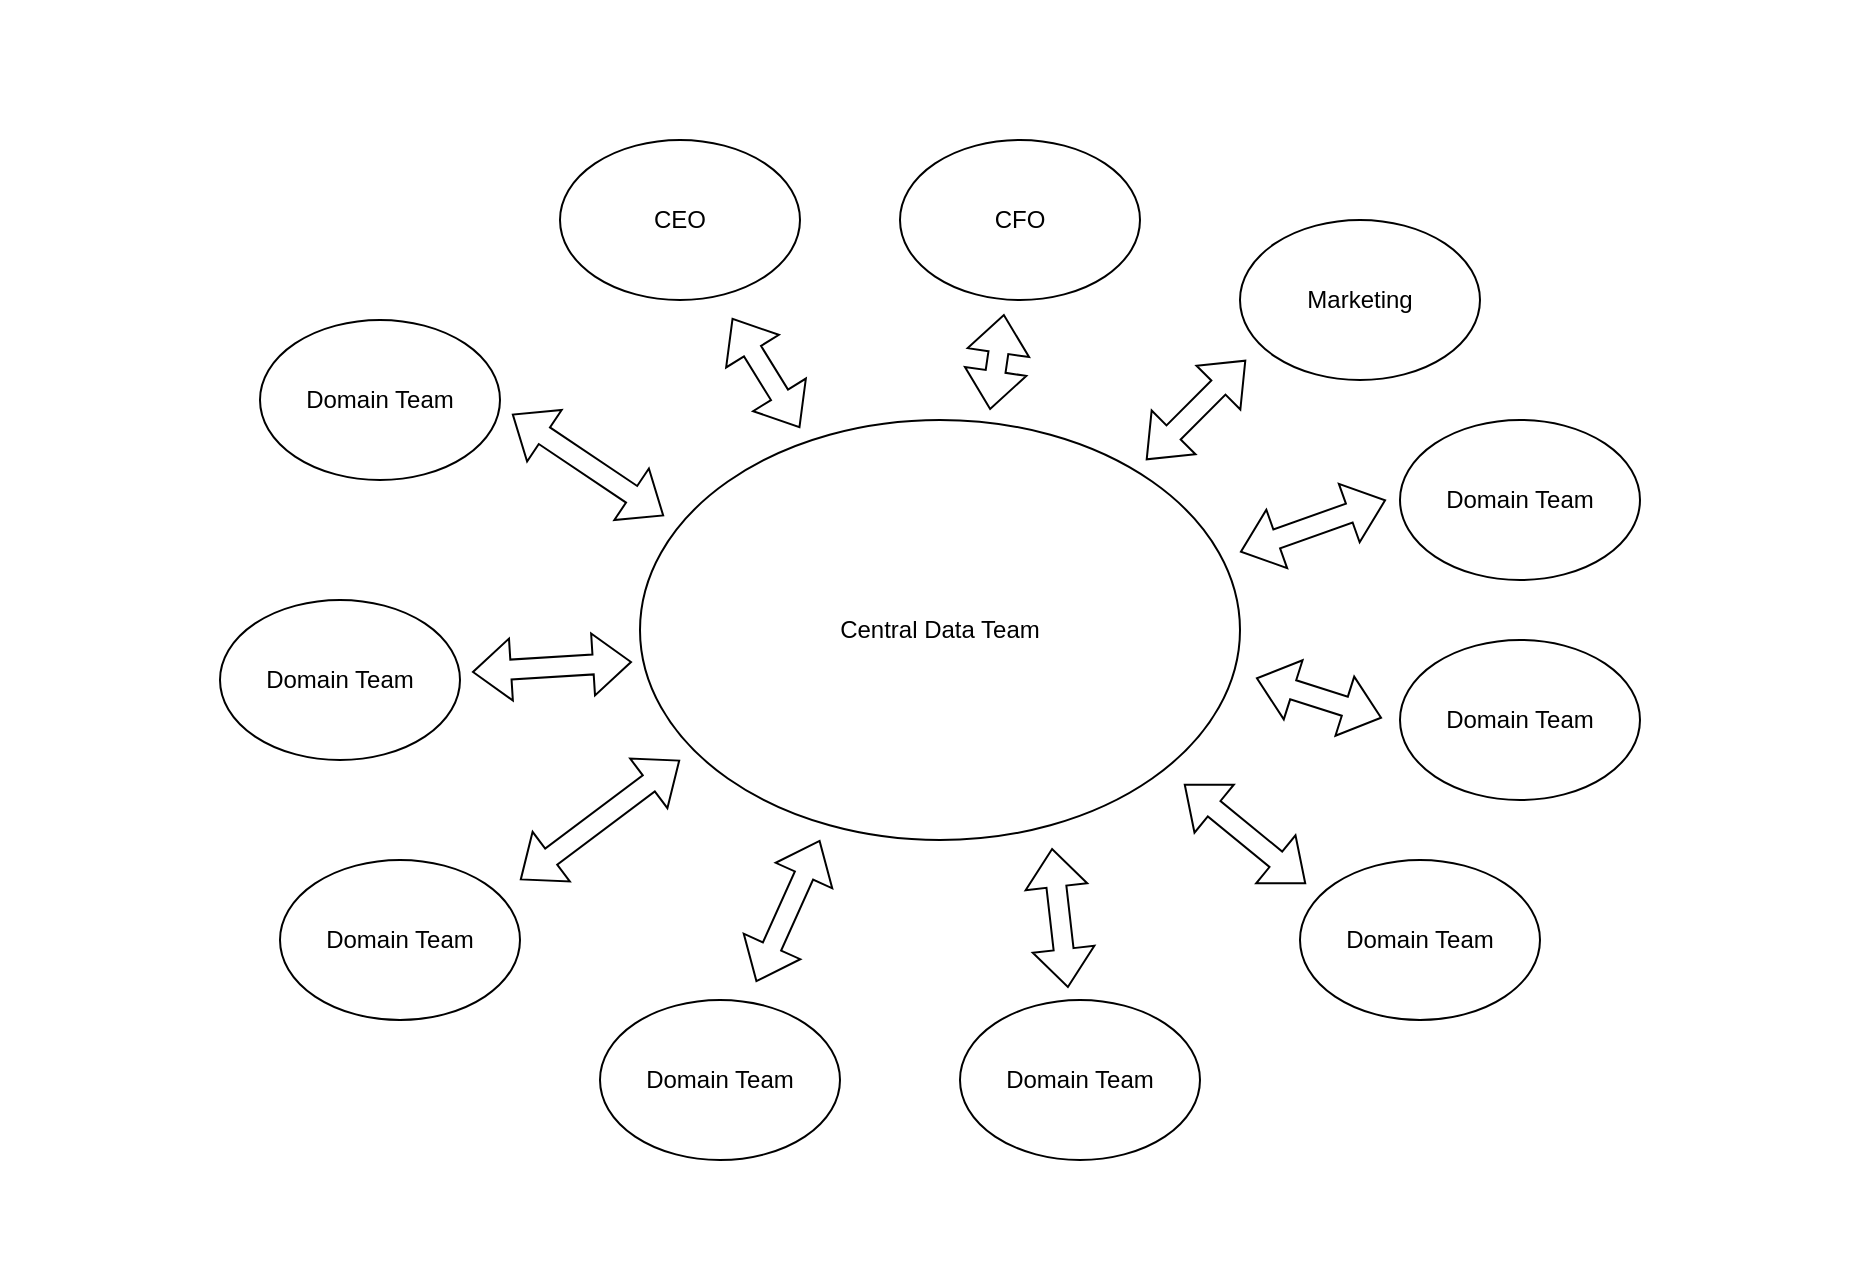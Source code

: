 <mxfile version="15.5.4" type="embed"><diagram id="F44mslXG7EauhRFhVprv" name="Page-2"><mxGraphModel dx="1001" dy="1670" grid="1" gridSize="10" guides="1" tooltips="1" connect="1" arrows="1" fold="1" page="1" pageScale="1" pageWidth="850" pageHeight="1100" math="0" shadow="0"><root><mxCell id="AAQ9BwyIkS6VjVYWZHyZ-0"/><mxCell id="AAQ9BwyIkS6VjVYWZHyZ-1" parent="AAQ9BwyIkS6VjVYWZHyZ-0"/><mxCell id="27" value="" style="rounded=0;whiteSpace=wrap;html=1;fontSize=12;strokeColor=none;" vertex="1" parent="AAQ9BwyIkS6VjVYWZHyZ-1"><mxGeometry y="-40" width="930" height="640" as="geometry"/></mxCell><mxCell id="0" value="Central Data Team" style="ellipse;whiteSpace=wrap;html=1;" vertex="1" parent="AAQ9BwyIkS6VjVYWZHyZ-1"><mxGeometry x="320" y="170" width="300" height="210" as="geometry"/></mxCell><mxCell id="14" value="Marketing" style="ellipse;whiteSpace=wrap;html=1;fontSize=12;" vertex="1" parent="AAQ9BwyIkS6VjVYWZHyZ-1"><mxGeometry x="620" y="70" width="120" height="80" as="geometry"/></mxCell><mxCell id="15" value="Domain Team" style="ellipse;whiteSpace=wrap;html=1;fontSize=12;" vertex="1" parent="AAQ9BwyIkS6VjVYWZHyZ-1"><mxGeometry x="700" y="170" width="120" height="80" as="geometry"/></mxCell><mxCell id="16" value="Domain Team" style="ellipse;whiteSpace=wrap;html=1;fontSize=12;" vertex="1" parent="AAQ9BwyIkS6VjVYWZHyZ-1"><mxGeometry x="700" y="280" width="120" height="80" as="geometry"/></mxCell><mxCell id="17" value="Domain Team" style="ellipse;whiteSpace=wrap;html=1;fontSize=12;" vertex="1" parent="AAQ9BwyIkS6VjVYWZHyZ-1"><mxGeometry x="650" y="390" width="120" height="80" as="geometry"/></mxCell><mxCell id="18" value="Domain Team" style="ellipse;whiteSpace=wrap;html=1;fontSize=12;" vertex="1" parent="AAQ9BwyIkS6VjVYWZHyZ-1"><mxGeometry x="480" y="460" width="120" height="80" as="geometry"/></mxCell><mxCell id="19" value="Domain Team" style="ellipse;whiteSpace=wrap;html=1;fontSize=12;" vertex="1" parent="AAQ9BwyIkS6VjVYWZHyZ-1"><mxGeometry x="300" y="460" width="120" height="80" as="geometry"/></mxCell><mxCell id="20" value="Domain Team" style="ellipse;whiteSpace=wrap;html=1;fontSize=12;" vertex="1" parent="AAQ9BwyIkS6VjVYWZHyZ-1"><mxGeometry x="140" y="390" width="120" height="80" as="geometry"/></mxCell><mxCell id="21" value="Domain Team" style="ellipse;whiteSpace=wrap;html=1;fontSize=12;" vertex="1" parent="AAQ9BwyIkS6VjVYWZHyZ-1"><mxGeometry x="110" y="260" width="120" height="80" as="geometry"/></mxCell><mxCell id="22" value="Domain Team" style="ellipse;whiteSpace=wrap;html=1;fontSize=12;" vertex="1" parent="AAQ9BwyIkS6VjVYWZHyZ-1"><mxGeometry x="130" y="120" width="120" height="80" as="geometry"/></mxCell><mxCell id="23" value="CEO" style="ellipse;whiteSpace=wrap;html=1;fontSize=12;" vertex="1" parent="AAQ9BwyIkS6VjVYWZHyZ-1"><mxGeometry x="280" y="30" width="120" height="80" as="geometry"/></mxCell><mxCell id="24" value="CFO" style="ellipse;whiteSpace=wrap;html=1;fontSize=12;" vertex="1" parent="AAQ9BwyIkS6VjVYWZHyZ-1"><mxGeometry x="450" y="30" width="120" height="80" as="geometry"/></mxCell><mxCell id="28" value="" style="shape=flexArrow;endArrow=classic;startArrow=classic;html=1;rounded=0;fontSize=12;" edge="1" parent="AAQ9BwyIkS6VjVYWZHyZ-1"><mxGeometry width="100" height="100" relative="1" as="geometry"><mxPoint x="260" y="400" as="sourcePoint"/><mxPoint x="340" y="340" as="targetPoint"/></mxGeometry></mxCell><mxCell id="29" value="" style="shape=flexArrow;endArrow=classic;startArrow=classic;html=1;rounded=0;fontSize=12;" edge="1" parent="AAQ9BwyIkS6VjVYWZHyZ-1"><mxGeometry width="100" height="100" relative="1" as="geometry"><mxPoint x="378" y="451" as="sourcePoint"/><mxPoint x="410" y="380" as="targetPoint"/></mxGeometry></mxCell><mxCell id="30" value="" style="shape=flexArrow;endArrow=classic;startArrow=classic;html=1;rounded=0;fontSize=12;" edge="1" parent="AAQ9BwyIkS6VjVYWZHyZ-1"><mxGeometry width="100" height="100" relative="1" as="geometry"><mxPoint x="534" y="454" as="sourcePoint"/><mxPoint x="526" y="384" as="targetPoint"/></mxGeometry></mxCell><mxCell id="31" value="" style="shape=flexArrow;endArrow=classic;startArrow=classic;html=1;rounded=0;fontSize=12;" edge="1" parent="AAQ9BwyIkS6VjVYWZHyZ-1"><mxGeometry width="100" height="100" relative="1" as="geometry"><mxPoint x="653" y="402" as="sourcePoint"/><mxPoint x="592" y="352" as="targetPoint"/></mxGeometry></mxCell><mxCell id="32" value="" style="shape=flexArrow;endArrow=classic;startArrow=classic;html=1;rounded=0;fontSize=12;" edge="1" parent="AAQ9BwyIkS6VjVYWZHyZ-1"><mxGeometry width="100" height="100" relative="1" as="geometry"><mxPoint x="691" y="319" as="sourcePoint"/><mxPoint x="628" y="299" as="targetPoint"/></mxGeometry></mxCell><mxCell id="33" value="" style="shape=flexArrow;endArrow=classic;startArrow=classic;html=1;rounded=0;fontSize=12;" edge="1" parent="AAQ9BwyIkS6VjVYWZHyZ-1"><mxGeometry width="100" height="100" relative="1" as="geometry"><mxPoint x="693" y="210" as="sourcePoint"/><mxPoint x="620" y="236" as="targetPoint"/></mxGeometry></mxCell><mxCell id="34" value="" style="shape=flexArrow;endArrow=classic;startArrow=classic;html=1;rounded=0;fontSize=12;" edge="1" parent="AAQ9BwyIkS6VjVYWZHyZ-1"><mxGeometry width="100" height="100" relative="1" as="geometry"><mxPoint x="623" y="140" as="sourcePoint"/><mxPoint x="573" y="190" as="targetPoint"/></mxGeometry></mxCell><mxCell id="35" value="" style="shape=flexArrow;endArrow=classic;startArrow=classic;html=1;rounded=0;fontSize=12;" edge="1" parent="AAQ9BwyIkS6VjVYWZHyZ-1"><mxGeometry width="100" height="100" relative="1" as="geometry"><mxPoint x="502" y="117" as="sourcePoint"/><mxPoint x="495" y="165" as="targetPoint"/></mxGeometry></mxCell><mxCell id="36" value="" style="shape=flexArrow;endArrow=classic;startArrow=classic;html=1;rounded=0;fontSize=12;" edge="1" parent="AAQ9BwyIkS6VjVYWZHyZ-1"><mxGeometry width="100" height="100" relative="1" as="geometry"><mxPoint x="366" y="119" as="sourcePoint"/><mxPoint x="400" y="174" as="targetPoint"/></mxGeometry></mxCell><mxCell id="37" value="" style="shape=flexArrow;endArrow=classic;startArrow=classic;html=1;rounded=0;fontSize=12;" edge="1" parent="AAQ9BwyIkS6VjVYWZHyZ-1"><mxGeometry width="100" height="100" relative="1" as="geometry"><mxPoint x="256" y="167" as="sourcePoint"/><mxPoint x="332" y="218" as="targetPoint"/></mxGeometry></mxCell><mxCell id="38" value="" style="shape=flexArrow;endArrow=classic;startArrow=classic;html=1;rounded=0;fontSize=12;" edge="1" parent="AAQ9BwyIkS6VjVYWZHyZ-1"><mxGeometry width="100" height="100" relative="1" as="geometry"><mxPoint x="236" y="296" as="sourcePoint"/><mxPoint x="316" y="291" as="targetPoint"/></mxGeometry></mxCell></root></mxGraphModel></diagram></mxfile>
